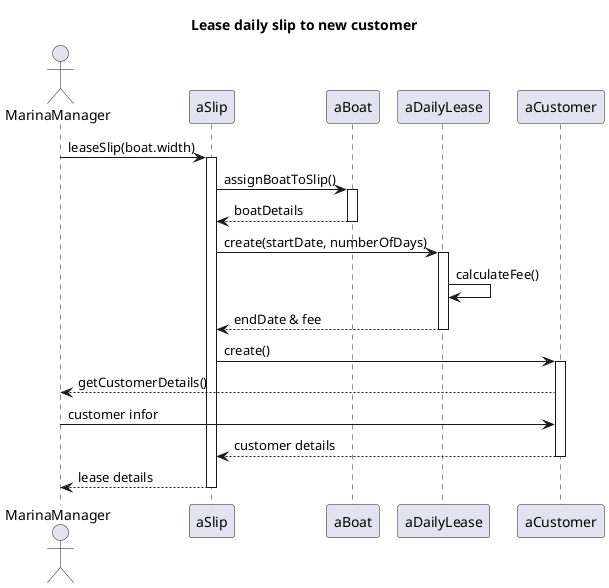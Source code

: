 @startuml 

title Lease daily slip to new customer
actor MarinaManager

participant aSlip 
participant aBoat 

MarinaManager -> aSlip : leaseSlip(boat.width)
activate aSlip

aSlip -> aBoat : assignBoatToSlip()
activate aBoat
aBoat --> aSlip : boatDetails
deactivate aBoat

aSlip -> aDailyLease : create(startDate, numberOfDays)
activate aDailyLease
aDailyLease -> aDailyLease : calculateFee()
aDailyLease --> aSlip : endDate & fee
deactivate aDailyLease

aSlip -> aCustomer : create()
activate aCustomer
aCustomer --> MarinaManager : getCustomerDetails()
MarinaManager -> aCustomer : customer infor
aCustomer --> aSlip : customer details
deactivate aCustomer

aSlip --> MarinaManager : lease details
deactivate aSlip


@enduml